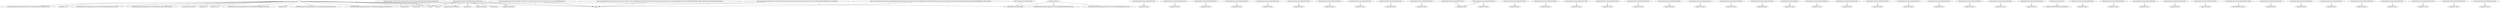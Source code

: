 digraph {
"-" -> "/SiteWebIF/Intranet-etudiant.php?ticket=ST-19118-EabntXV7HXc1iIbI5sou-dsi-vm04" [label="1"];
"-" -> "/SiteWebIF/Intranet-etudiant.php?ticket=ST-341866-kd9uCwjkxLkydUzKTbsD-dsi-vm03" [label="1"];
"-" -> "/temps/4IF4.ics" [label="1"];
"-" -> "/temps/GO.ics" [label="1"];
"-" -> "/SiteWebIF/Intranet-etudiant.php?ticket=ST-341762-04emqA7WUc610oS36G5B-dsi-vm03" [label="1"];
"-" -> "/temps/4IF1.ics" [label="1"];
"http://if.insa-lyon.fr/" -> "/SiteWebIF/Intranet-etudiant.php?ticket=ST-341756-DczU0T0lBaIDbMQFeya6-dsi-vm03" [label="1"];
"-" -> "/SiteWebIF/Intranet-etudiant.php?ticket=ST-19003-iWUXxygHfEPoGzBotWq0-dsi-vm04" [label="1"];
"-" -> "/SiteWebIF/Intranet-etudiant.php?ticket=ST-18983-qoy9blUTrJiM4PYIhncG-dsi-vm04" [label="1"];
"http://intranet-if.insa-lyon.fr/SiteWebIF/Intranet-etudiant.php" -> "/stages/ListePFE.php" [label="1"];
"http://intranet-if.insa-lyon.fr/temps/3IF21.html" -> "/temps/3IF22.html" [label="1"];
"-" -> "/notesif/RSS/RSS_3IF.xml" [label="1"];
"http://intranet-if.insa-lyon.fr/temps/3IF20.html" -> "/temps/3IF21.html" [label="1"];
"http://intranet-if.insa-lyon.fr/temps/3IF19.html" -> "/temps/3IF20.html" [label="1"];
"http://intranet-if.insa-lyon.fr/temps/3IF18.html" -> "/temps/3IF19.html" [label="1"];
"http://intranet-if.insa-lyon.fr/temps/3IF14.html" -> "/temps/3IF15.html" [label="1"];
"http://intranet-if.insa-lyon.fr/temps/3IF13.html" -> "/temps/3IF14.html" [label="1"];
"http://intranet-if.insa-lyon.fr/temps/3IF43.html" -> "/temps/3IF44.html" [label="1"];
"http://intranet-if.insa-lyon.fr/temps/3IF1.html" -> "/temps/3IF2.html" [label="1"];
"-" -> "/temps/MK.ics" [label="1"];
"http://intranet-if.insa-lyon.fr/temps/3IF42.html" -> "/temps/3IF43.html" [label="1"];
"http://intranet-if.insa-lyon.fr/temps/3IF40.html" -> "/temps/3IF41.html" [label="2"];
"http://intranet-if.insa-lyon.fr/SiteWebIF/Intranet-etudiant.php" -> "/permanences" [label="1"];
"http://intranet-if.insa-lyon.fr/SiteWebIF/Intranet-etudiant.php" -> "/stages/Listestage.php" [label="1"];
"http://intranet-if.insa-lyon.fr/SiteWebIF/Intranet-etudiant.php" -> "/temps/SoutenancesPFE.html" [label="1"];
"http://intranet-if.insa-lyon.fr/temps/3IF37.html" -> "/temps/index.html" [label="1"];
"http://intranet-if.insa-lyon.fr/temps/3IF39.html" -> "/temps/index.html" [label="1"];
"http://www.google.com/url?sa=D&q=http://intranet-if.insa-lyon.fr/&usg=AFQjCNHV-gCqPo-huDqFpvtCum8KGpr5JQ" -> "/" [label="1"];
"-" -> "/" [label="2"];
"http://intranet-if.insa-lyon.fr/temps/3IF47.html" -> "/temps/3IF48.html" [label="1"];
"http://intranet-if.insa-lyon.fr/temps/3IF49.html" -> "/temps/3IF50.html" [label="1"];
"http://intranet-if.insa-lyon.fr/temps/3IF17.html" -> "/temps/3IF18.html" [label="1"];
"http://intranet-if.insa-lyon.fr/temps/4IF16.html" -> "/temps/4IF17.html" [label="1"];
"-" -> "/temps/3IF1.ics" [label="4"];
"http://intranet-if.insa-lyon.fr/temps/3IF51.html" -> "/temps/3IF52.html" [label="1"];
"http://intranet-if.insa-lyon.fr/temps/3IF39.html" -> "/temps/3IF40.html" [label="2"];
"http://intranet-if.insa-lyon.fr/temps/3IF48.html" -> "/temps/3IF49.html" [label="1"];
"http://intranet-if.insa-lyon.fr/temps/3IF41.html" -> "/temps/3IF42.html" [label="1"];
"http://www.google.com/gwt/x?hl=fr&u=http://intranet-if.insa-lyon.fr/temps/&client=ms-samsung&q=IntraNet+if&sa=X&ei=ixFLUKzxAYazhAeFh4HICA&ved=0CB4QFjAA" -> "/temps/" [label="1"];
"-" -> "/temps/" [label="1"];
"http://www.google.fr/url?sa=t&rct=j&q=emplois%20du%20temsp%20insa&source=web&cd=1&ved=0CCkQFjAA&url=http%3A%2F%2Fintranet-if.insa-lyon.fr%2Ftemps%2F&ei=xBRLUPSZFs61hAepl4CoCg&usg=AFQjCNEWrHsRdIlhli_31qYl94w-yMCjpw" -> "/temps/" [label="1"];
"http://intranet-if.insa-lyon.fr/SiteWebIF/Intranet-etudiant.php" -> "/temps/" [label="1"];
"http://www.google.fr/search?hl=fr&gl=FR&ie=UTF-8&source=android-browser&q=intranet+if&redir_esc=&ei=ng1LUJe9KIGf0QXdg4HoAg" -> "/temps/" [label="1"];
"http://www.google.fr/url?sa=t&rct=j&q=&esrc=s&source=web&cd=2&ved=0CDIQFjAB&url=http%3A%2F%2Fintranet-if.insa-lyon.fr%2Ftemps%2F&ei=_wxLUKCwEMaJhQe08oCYCw&usg=AFQjCNEWrHsRdIlhli_31qYl94w-yMCjpw&sig2=eTdZgqmz8aDAi5eiWxEP1g" -> "/temps/" [label="1"];
"http://intranet-if.insa-lyon.fr/temps/3IF50.html" -> "/temps/3IF51.html" [label="1"];
"http://if.insa-lyon.fr/vie-etudiante/laedi" -> "/SiteWebIF/Intranet-etudiant.php" [label="1"];
"-" -> "/SiteWebIF/Intranet-etudiant.php" [label="8"];
"http://if.insa-lyon.fr/" -> "/SiteWebIF/Intranet-etudiant.php" [label="8"];
"-" -> "/SiteWebIF/Intranet-etudiant.php?ticket=ST-341667-KHlNEzic9e5btb4JQ1Nw-dsi-vm03" [label="1"];
"http://intranet-if.insa-lyon.fr/temps/4IF15.html" -> "/temps/4IF16.html" [label="1"];
"http://if.insa-lyon.fr/" -> "/SiteWebIF/Intranet-etudiant.php?ticket=ST-341682-RjfRTgziibddmotBJFlo-dsi-vm03" [label="1"];
"http://intranet-if.insa-lyon.fr/temps/" -> "/temps/3IF37.html" [label="4"];
"http://intranet-if.insa-lyon.fr/temps/3IF6.html" -> "/temps/3IF7.html" [label="1"];
"http://intranet-if.insa-lyon.fr/temps/3IF4.html" -> "/temps/3IF5.html" [label="1"];
"http://intranet-if.insa-lyon.fr/temps/4IF17.html" -> "/temps/4IF18.html" [label="1"];
"http://intranet-if.insa-lyon.fr/SiteWebIF/Intranet-etudiant.php" -> "/permanences/" [label="1"];
"http://intranet-if.insa-lyon.fr/temps/4IF18.html" -> "/temps/4IF19.html" [label="1"];
"http://intranet-if.insa-lyon.fr/temps/3IF8.html" -> "/temps/3IF9.html" [label="1"];
"http://intranet-if.insa-lyon.fr/temps/3IF38.html" -> "/temps/3IF39.html" [label="4"];
"http://intranet-if.insa-lyon.fr/temps/3IF16.html" -> "/temps/3IF17.html" [label="1"];
"-" -> "/notesif" [label="2"];
"http://intranet-if.insa-lyon.fr/SiteWebIF/Intranet-etudiant.php" -> "/notesif" [label="4"];
"http://intranet-if.insa-lyon.fr/temps/3IF45.html" -> "/temps/3IF46.html" [label="1"];
"-" -> "/notesif/" [label="2"];
"http://intranet-if.insa-lyon.fr/SiteWebIF/Intranet-etudiant.php" -> "/notesif/" [label="6"];
"http://intranet-if.insa-lyon.fr/" -> "/cache/caa37016007b56628f231acfd3d91188" [label="1"];
"http://intranet-if.insa-lyon.fr/temps/4IF19.html" -> "/temps/4IF20.html" [label="1"];
"http://intranet-if.insa-lyon.fr/temps/3IF46.html" -> "/temps/3IF47.html" [label="1"];
"http://intranet-if.insa-lyon.fr/temps/3IF52.html" -> "/temps/3IF1.html" [label="1"];
"http://intranet-if.insa-lyon.fr/temps/3IF3.html" -> "/temps/3IF4.html" [label="1"];
"http://intranet-if.insa-lyon.fr/temps/3IF15.html" -> "/temps/3IF16.html" [label="1"];
"http://intranet-if.insa-lyon.fr/notesif/RSS/RSS_4IF.xml" -> "/notesif/RSS/RSS_4IF.xml" [label="1"];
"-" -> "/temps/4IF3.ics" [label="2"];
"http://intranet-if.insa-lyon.fr/temps/3IF5.html" -> "/temps/3IF6.html" [label="1"];
"http://intranet-if.insa-lyon.fr/temps/3IF9.html" -> "/temps/3IF10.html" [label="1"];
"http://intranet-if.insa-lyon.fr/temps/3IF7.html" -> "/temps/3IF8.html" [label="1"];
"http://intranet-if.insa-lyon.fr/temps/3IF44.html" -> "/temps/3IF45.html" [label="1"];
"http://intranet-if.insa-lyon.fr/temps/3IF2.html" -> "/temps/3IF3.html" [label="1"];
"http://intranet-if.insa-lyon.fr/temps/3IF10.html" -> "/temps/3IF11.html" [label="1"];
"http://intranet-if.insa-lyon.fr/temps/3IF11.html" -> "/temps/3IF12.html" [label="1"];
"http://intranet-if.insa-lyon.fr/temps/3IF12.html" -> "/temps/3IF13.html" [label="1"];
}
